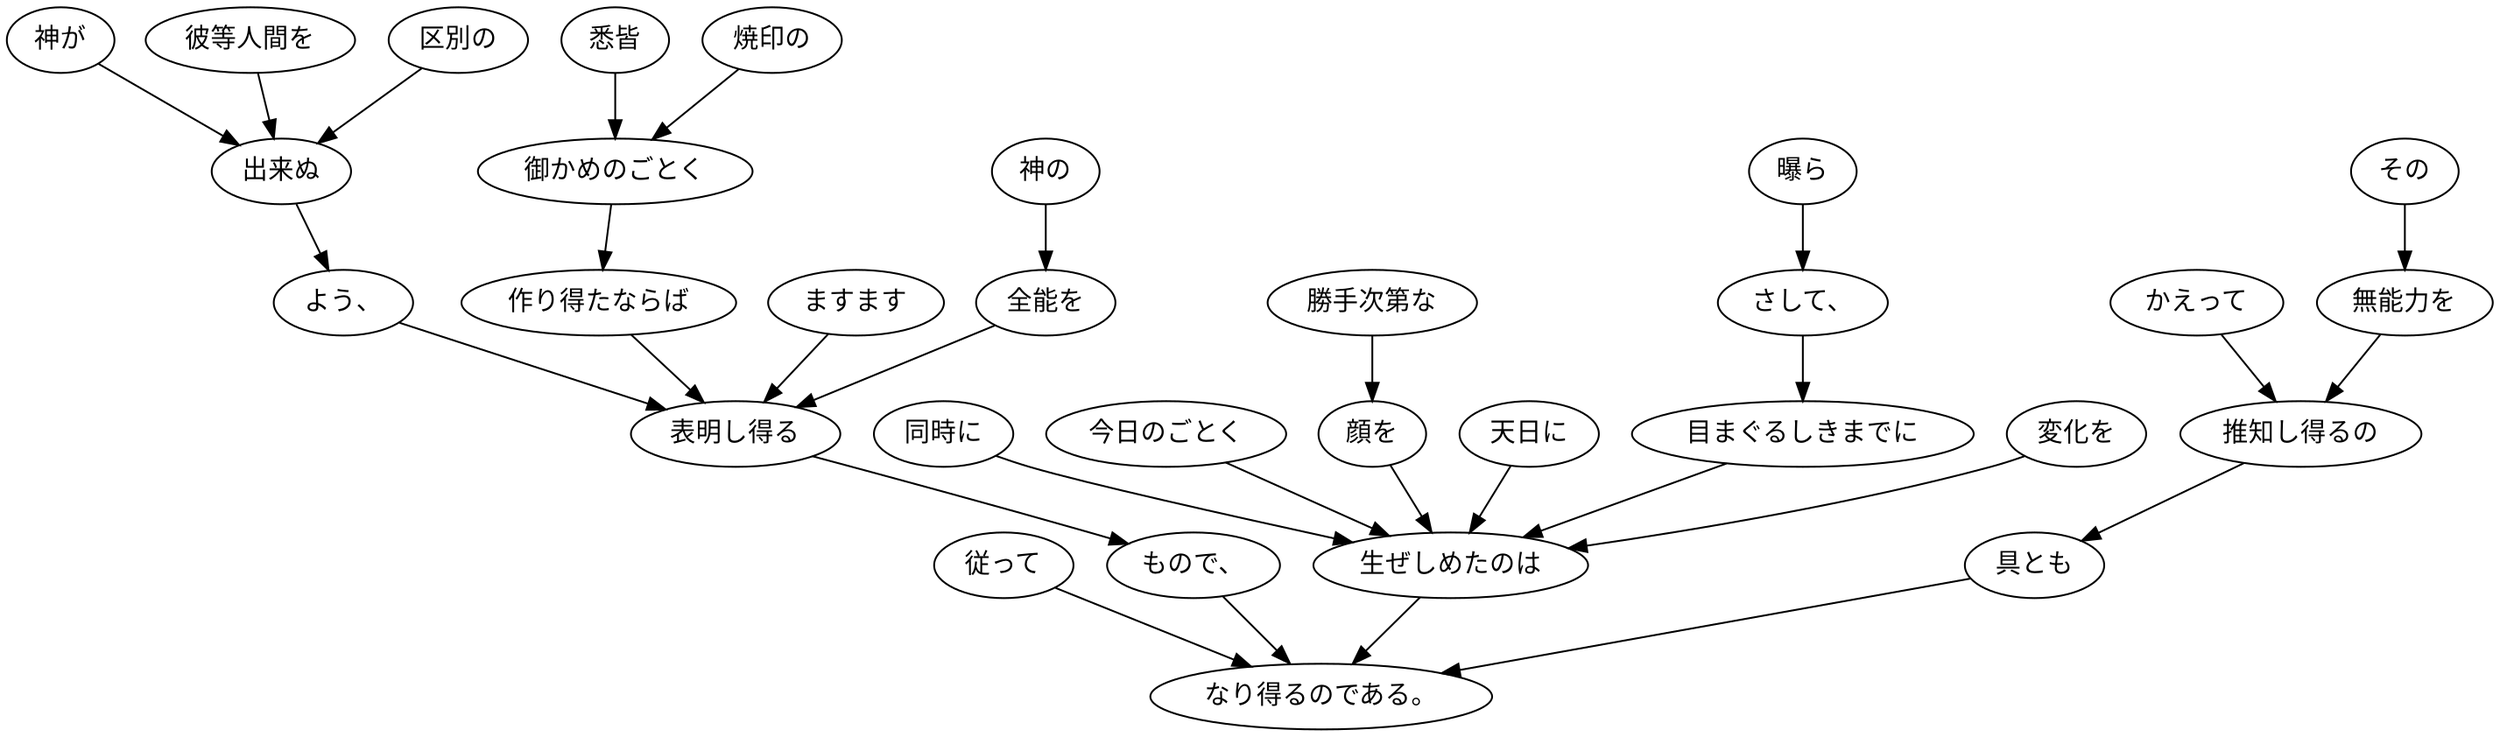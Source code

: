 digraph graph2791 {
	node0 [label="従って"];
	node1 [label="神が"];
	node2 [label="彼等人間を"];
	node3 [label="区別の"];
	node4 [label="出来ぬ"];
	node5 [label="よう、"];
	node6 [label="悉皆"];
	node7 [label="焼印の"];
	node8 [label="御かめのごとく"];
	node9 [label="作り得たならば"];
	node10 [label="ますます"];
	node11 [label="神の"];
	node12 [label="全能を"];
	node13 [label="表明し得る"];
	node14 [label="もので、"];
	node15 [label="同時に"];
	node16 [label="今日のごとく"];
	node17 [label="勝手次第な"];
	node18 [label="顔を"];
	node19 [label="天日に"];
	node20 [label="曝ら"];
	node21 [label="さして、"];
	node22 [label="目まぐるしきまでに"];
	node23 [label="変化を"];
	node24 [label="生ぜしめたのは"];
	node25 [label="かえって"];
	node26 [label="その"];
	node27 [label="無能力を"];
	node28 [label="推知し得るの"];
	node29 [label="具とも"];
	node30 [label="なり得るのである。"];
	node0 -> node30;
	node1 -> node4;
	node2 -> node4;
	node3 -> node4;
	node4 -> node5;
	node5 -> node13;
	node6 -> node8;
	node7 -> node8;
	node8 -> node9;
	node9 -> node13;
	node10 -> node13;
	node11 -> node12;
	node12 -> node13;
	node13 -> node14;
	node14 -> node30;
	node15 -> node24;
	node16 -> node24;
	node17 -> node18;
	node18 -> node24;
	node19 -> node24;
	node20 -> node21;
	node21 -> node22;
	node22 -> node24;
	node23 -> node24;
	node24 -> node30;
	node25 -> node28;
	node26 -> node27;
	node27 -> node28;
	node28 -> node29;
	node29 -> node30;
}
